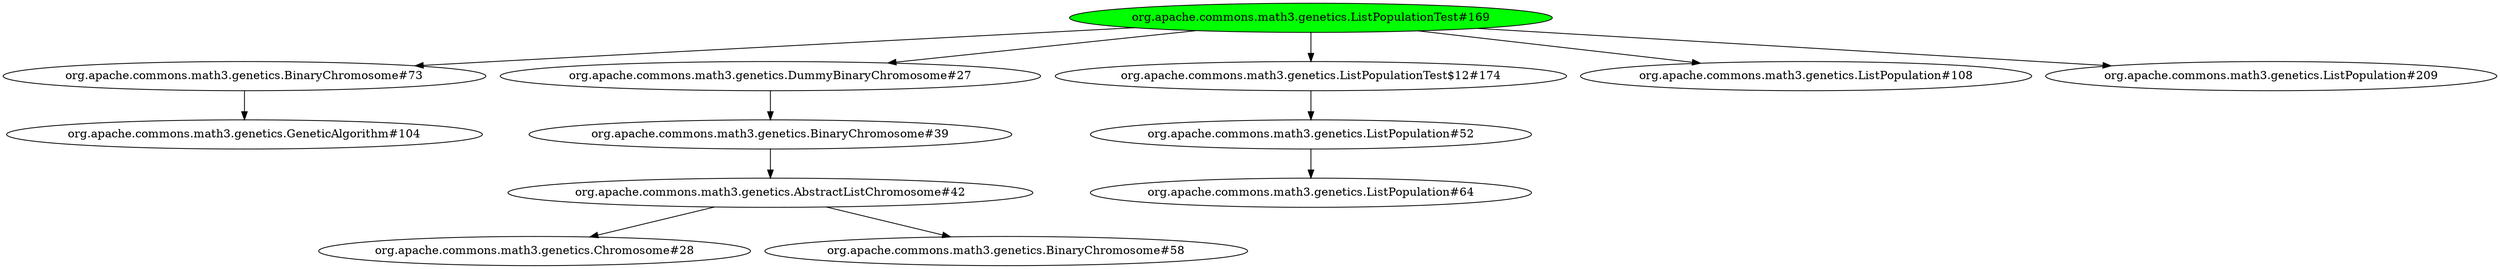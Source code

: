 digraph "cg/org.apache.commons.math3.genetics.ListPopulationTest#169"
{
	"org.apache.commons.math3.genetics.ListPopulationTest#169" [style=filled,fillcolor=green];
	"org.apache.commons.math3.genetics.ListPopulationTest#169" -> "org.apache.commons.math3.genetics.BinaryChromosome#73";
	"org.apache.commons.math3.genetics.BinaryChromosome#73" -> "org.apache.commons.math3.genetics.GeneticAlgorithm#104";
	"org.apache.commons.math3.genetics.ListPopulationTest#169" -> "org.apache.commons.math3.genetics.DummyBinaryChromosome#27";
	"org.apache.commons.math3.genetics.DummyBinaryChromosome#27" -> "org.apache.commons.math3.genetics.BinaryChromosome#39";
	"org.apache.commons.math3.genetics.BinaryChromosome#39" -> "org.apache.commons.math3.genetics.AbstractListChromosome#42";
	"org.apache.commons.math3.genetics.AbstractListChromosome#42" -> "org.apache.commons.math3.genetics.Chromosome#28";
	"org.apache.commons.math3.genetics.AbstractListChromosome#42" -> "org.apache.commons.math3.genetics.BinaryChromosome#58";
	"org.apache.commons.math3.genetics.ListPopulationTest#169" -> "org.apache.commons.math3.genetics.ListPopulationTest$12#174";
	"org.apache.commons.math3.genetics.ListPopulationTest$12#174" -> "org.apache.commons.math3.genetics.ListPopulation#52";
	"org.apache.commons.math3.genetics.ListPopulation#52" -> "org.apache.commons.math3.genetics.ListPopulation#64";
	"org.apache.commons.math3.genetics.ListPopulationTest#169" -> "org.apache.commons.math3.genetics.ListPopulation#108";
	"org.apache.commons.math3.genetics.ListPopulationTest#169" -> "org.apache.commons.math3.genetics.ListPopulation#209";
}
